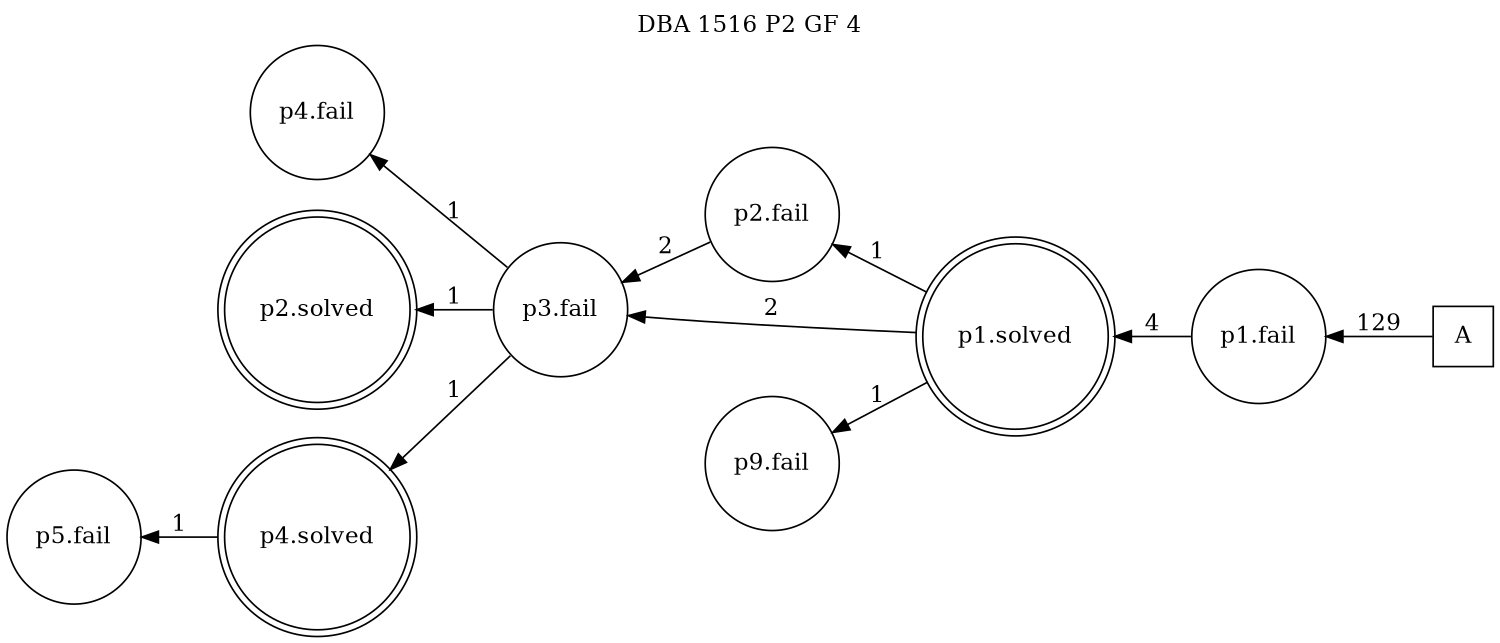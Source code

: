 digraph DBA_1516_P2_GF_4 {
labelloc="tl"
label= " DBA 1516 P2 GF 4 "
rankdir="RL";
graph [ size=" 10 , 10 !"]

"A" [shape="square" label="A"]
"p1.fail" [shape="circle" label="p1.fail"]
"p1.solved" [shape="doublecircle" label="p1.solved"]
"p2.fail" [shape="circle" label="p2.fail"]
"p3.fail" [shape="circle" label="p3.fail"]
"p4.fail" [shape="circle" label="p4.fail"]
"p2.solved" [shape="doublecircle" label="p2.solved"]
"p4.solved" [shape="doublecircle" label="p4.solved"]
"p5.fail" [shape="circle" label="p5.fail"]
"p9.fail" [shape="circle" label="p9.fail"]
"A" -> "p1.fail" [ label=129]
"p1.fail" -> "p1.solved" [ label=4]
"p1.solved" -> "p2.fail" [ label=1]
"p1.solved" -> "p3.fail" [ label=2]
"p1.solved" -> "p9.fail" [ label=1]
"p2.fail" -> "p3.fail" [ label=2]
"p3.fail" -> "p4.fail" [ label=1]
"p3.fail" -> "p2.solved" [ label=1]
"p3.fail" -> "p4.solved" [ label=1]
"p4.solved" -> "p5.fail" [ label=1]
}
